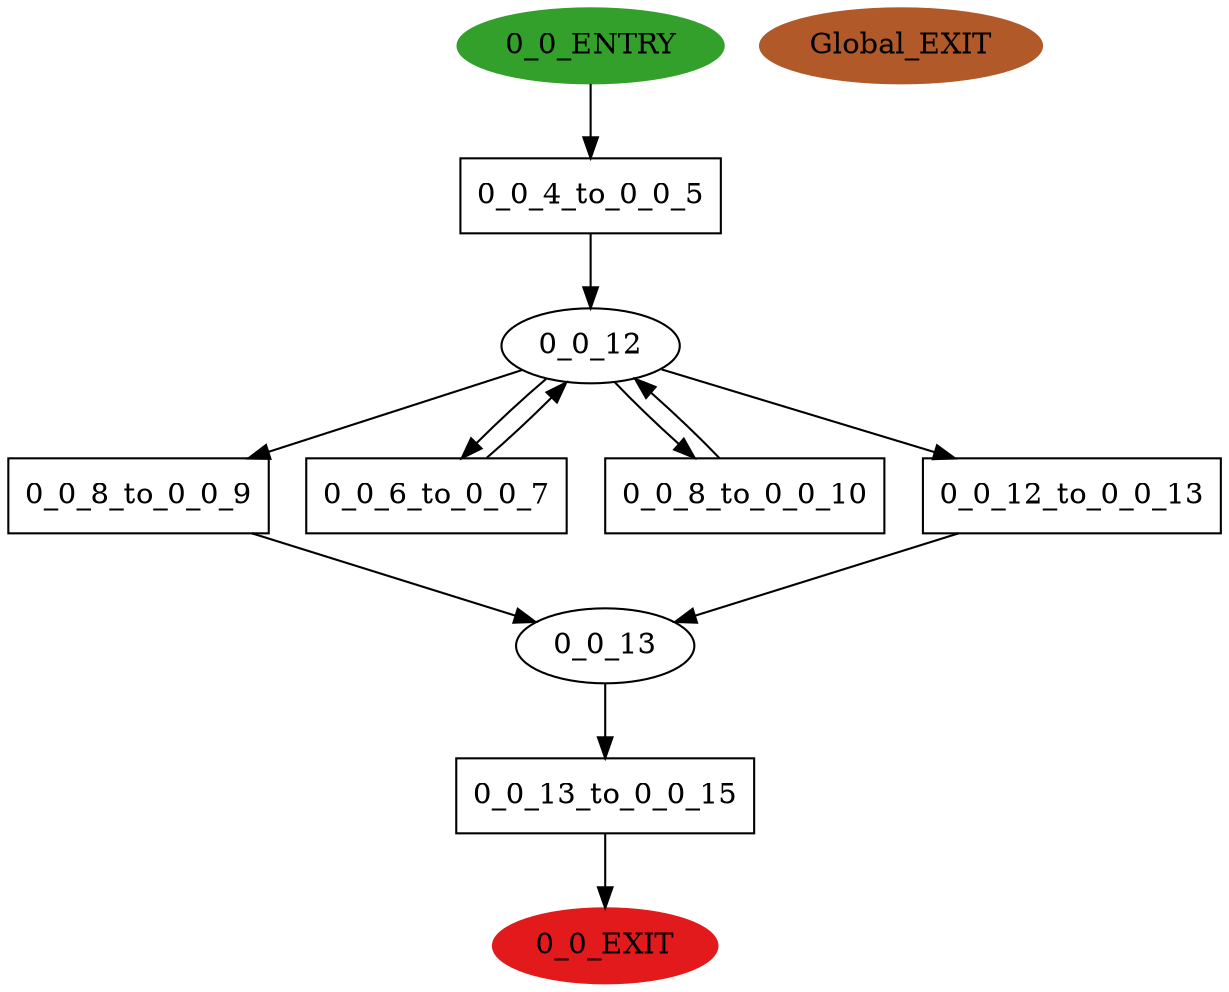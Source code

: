 digraph model { 
compound=true; 
node  [style="filled", colorscheme="paired12"];  "0_0_13" [shape=ellipse, style=""];
  "0_0_EXIT" [shape=ellipse, color=6, style=filled];
  "0_0_12" [shape=ellipse, style=""];
  "Global_EXIT" [shape=ellipse, color=12, style=filled];
  "0_0_ENTRY" [shape=ellipse, color=4, style=filled];
  "0_0_4_to_0_0_5" [shape=box, style=""];
  "0_0_4_to_0_0_5" [label="0_0_4_to_0_0_5\n"];
  "0_0_8_to_0_0_9" [shape=box, style=""];
  "0_0_8_to_0_0_9" [label="0_0_8_to_0_0_9\n"];
  "0_0_6_to_0_0_7" [shape=box, style=""];
  "0_0_6_to_0_0_7" [label="0_0_6_to_0_0_7\n"];
  "0_0_13_to_0_0_15" [shape=box, style=""];
  "0_0_13_to_0_0_15" [label="0_0_13_to_0_0_15\n"];
  "0_0_8_to_0_0_10" [shape=box, style=""];
  "0_0_8_to_0_0_10" [label="0_0_8_to_0_0_10\n"];
  "0_0_12_to_0_0_13" [shape=box, style=""];
  "0_0_12_to_0_0_13" [label="0_0_12_to_0_0_13\n"];
  "0_0_ENTRY" -> "0_0_4_to_0_0_5" [label="", arrowhead="normal"];
  "0_0_8_to_0_0_9" -> "0_0_13" [label="", arrowhead="normal"];
  "0_0_12_to_0_0_13" -> "0_0_13" [label="", arrowhead="normal"];
  "0_0_8_to_0_0_10" -> "0_0_12" [label="", arrowhead="normal"];
  "0_0_12" -> "0_0_8_to_0_0_10" [label="", arrowhead="normal"];
  "0_0_12" -> "0_0_8_to_0_0_9" [label="", arrowhead="normal"];
  "0_0_13" -> "0_0_13_to_0_0_15" [label="", arrowhead="normal"];
  "0_0_12" -> "0_0_12_to_0_0_13" [label="", arrowhead="normal"];
  "0_0_6_to_0_0_7" -> "0_0_12" [label="", arrowhead="normal"];
  "0_0_12" -> "0_0_6_to_0_0_7" [label="", arrowhead="normal"];
  "0_0_4_to_0_0_5" -> "0_0_12" [label="", arrowhead="normal"];
  "0_0_13_to_0_0_15" -> "0_0_EXIT" [label="", arrowhead="normal"];
}
